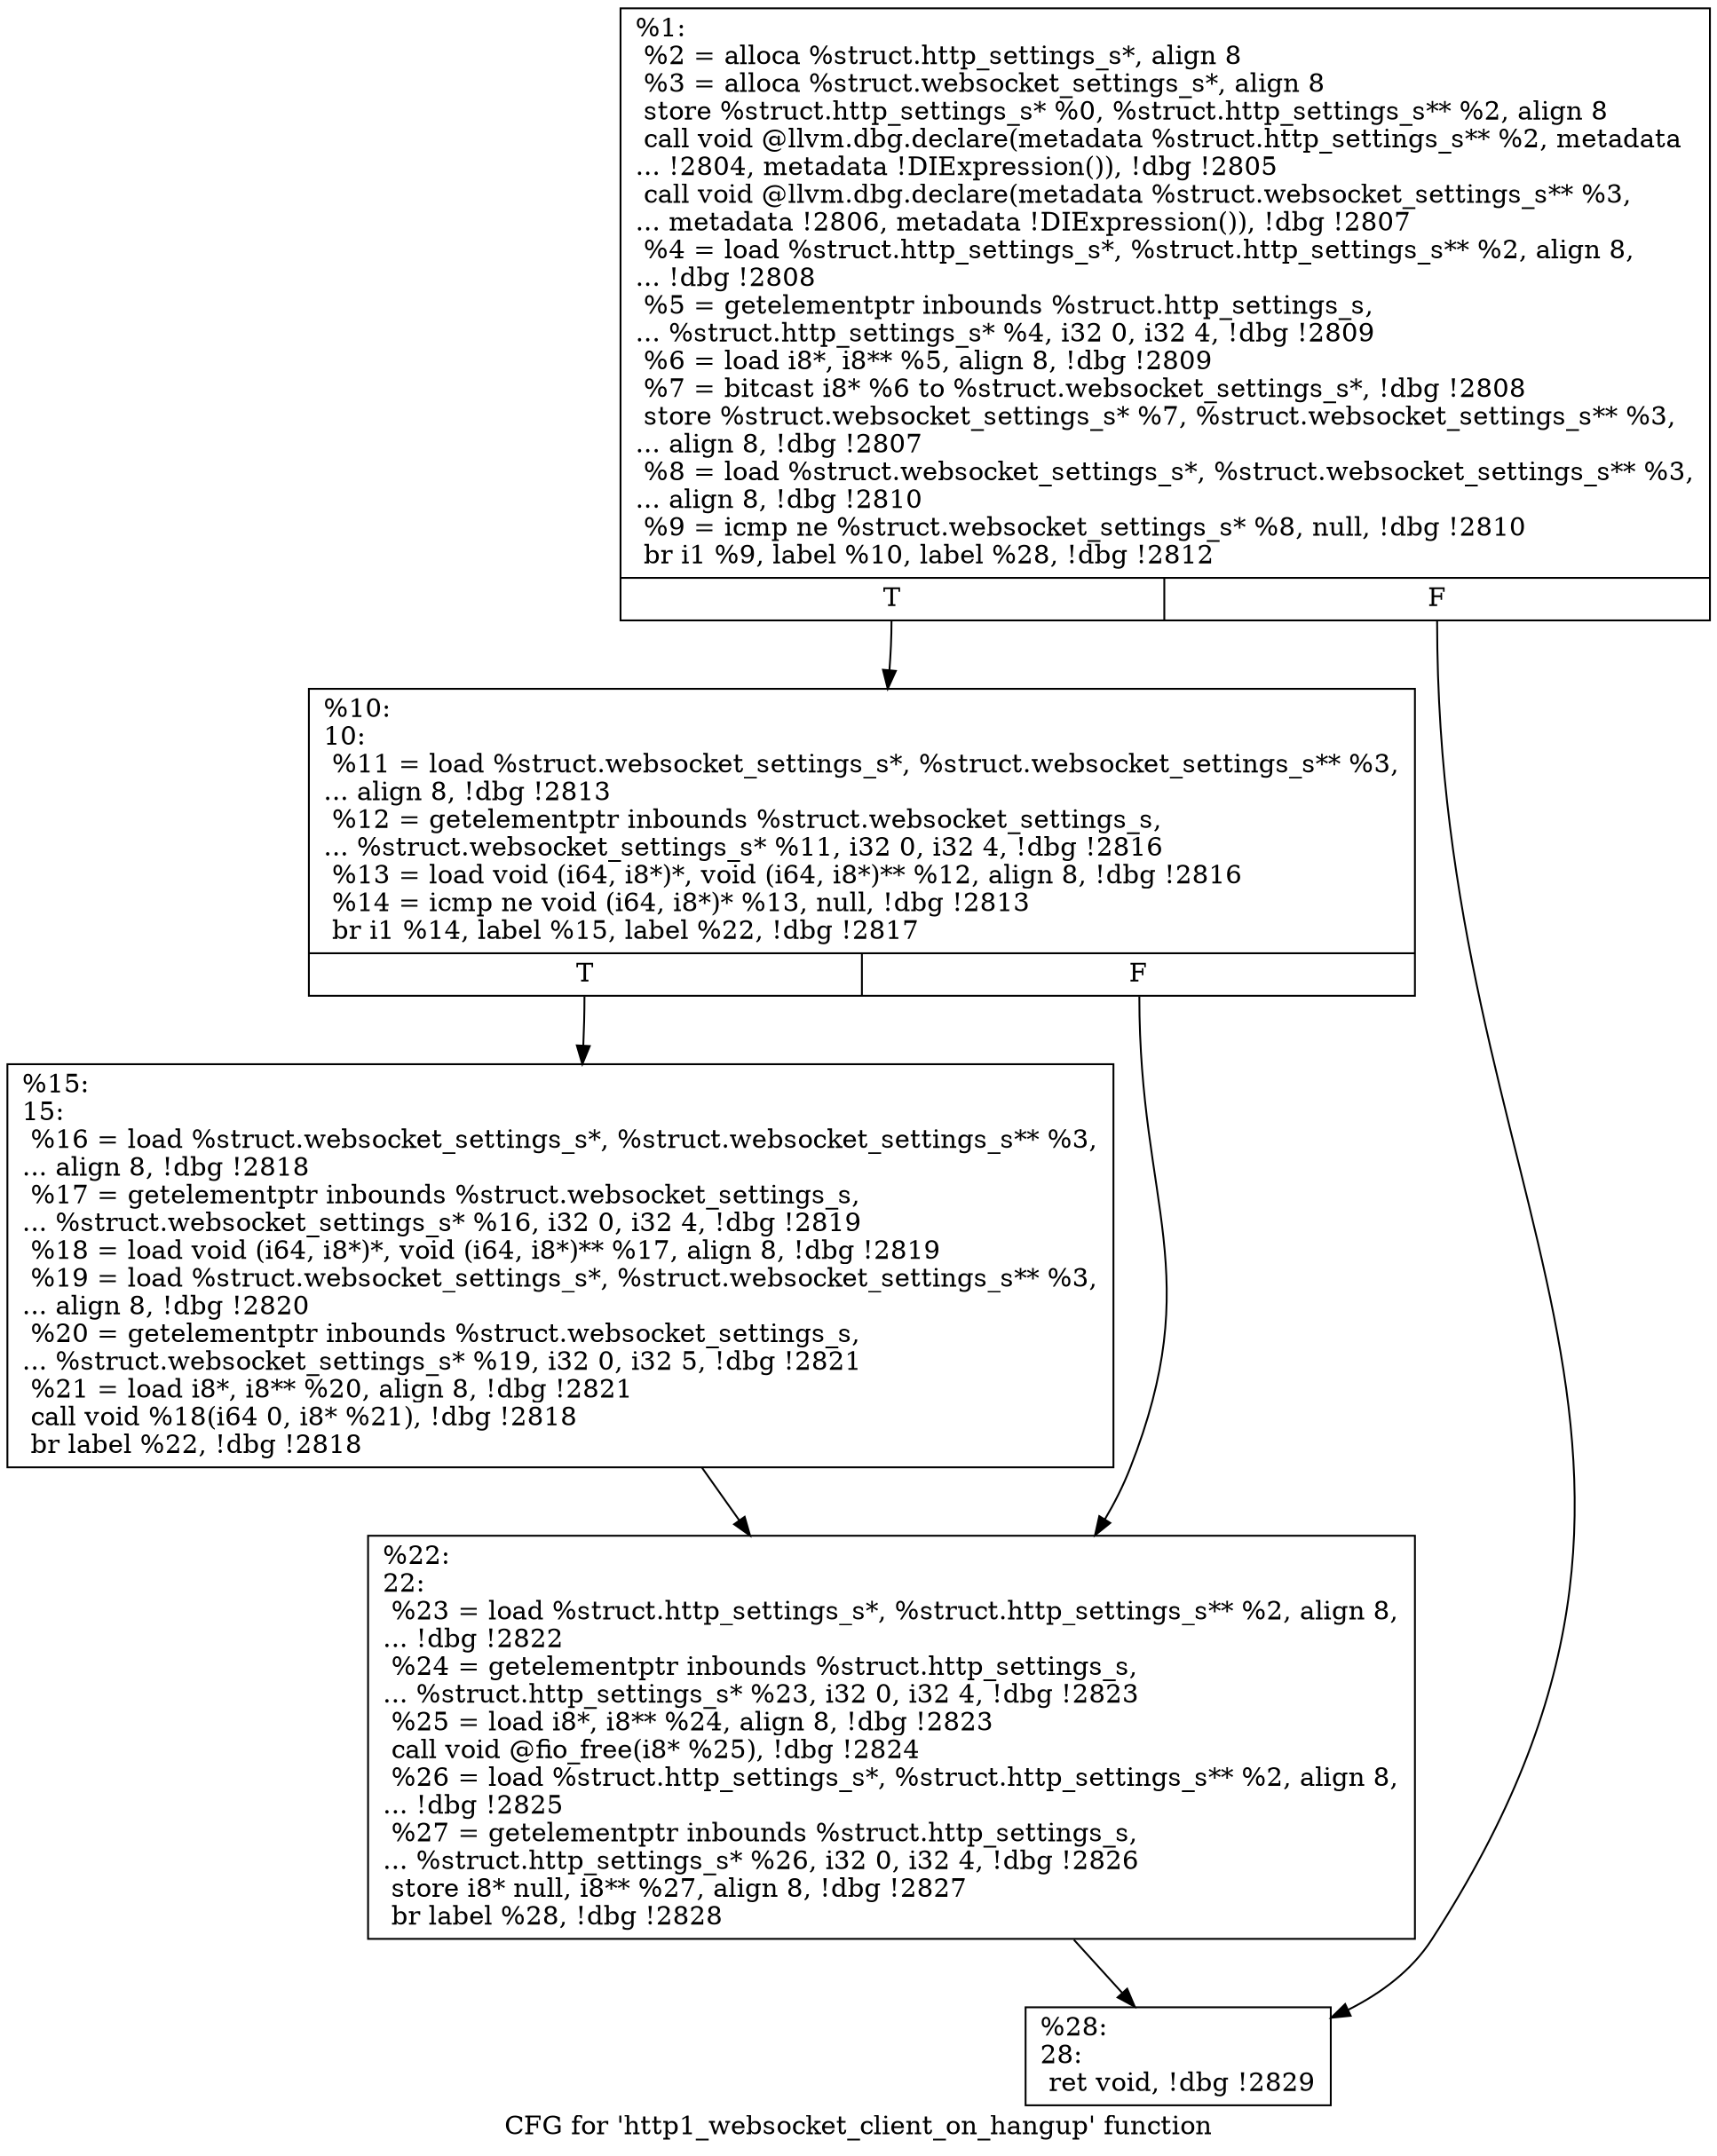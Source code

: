 digraph "CFG for 'http1_websocket_client_on_hangup' function" {
	label="CFG for 'http1_websocket_client_on_hangup' function";

	Node0x5568521b2b60 [shape=record,label="{%1:\l  %2 = alloca %struct.http_settings_s*, align 8\l  %3 = alloca %struct.websocket_settings_s*, align 8\l  store %struct.http_settings_s* %0, %struct.http_settings_s** %2, align 8\l  call void @llvm.dbg.declare(metadata %struct.http_settings_s** %2, metadata\l... !2804, metadata !DIExpression()), !dbg !2805\l  call void @llvm.dbg.declare(metadata %struct.websocket_settings_s** %3,\l... metadata !2806, metadata !DIExpression()), !dbg !2807\l  %4 = load %struct.http_settings_s*, %struct.http_settings_s** %2, align 8,\l... !dbg !2808\l  %5 = getelementptr inbounds %struct.http_settings_s,\l... %struct.http_settings_s* %4, i32 0, i32 4, !dbg !2809\l  %6 = load i8*, i8** %5, align 8, !dbg !2809\l  %7 = bitcast i8* %6 to %struct.websocket_settings_s*, !dbg !2808\l  store %struct.websocket_settings_s* %7, %struct.websocket_settings_s** %3,\l... align 8, !dbg !2807\l  %8 = load %struct.websocket_settings_s*, %struct.websocket_settings_s** %3,\l... align 8, !dbg !2810\l  %9 = icmp ne %struct.websocket_settings_s* %8, null, !dbg !2810\l  br i1 %9, label %10, label %28, !dbg !2812\l|{<s0>T|<s1>F}}"];
	Node0x5568521b2b60:s0 -> Node0x5568521b95c0;
	Node0x5568521b2b60:s1 -> Node0x5568521b96b0;
	Node0x5568521b95c0 [shape=record,label="{%10:\l10:                                               \l  %11 = load %struct.websocket_settings_s*, %struct.websocket_settings_s** %3,\l... align 8, !dbg !2813\l  %12 = getelementptr inbounds %struct.websocket_settings_s,\l... %struct.websocket_settings_s* %11, i32 0, i32 4, !dbg !2816\l  %13 = load void (i64, i8*)*, void (i64, i8*)** %12, align 8, !dbg !2816\l  %14 = icmp ne void (i64, i8*)* %13, null, !dbg !2813\l  br i1 %14, label %15, label %22, !dbg !2817\l|{<s0>T|<s1>F}}"];
	Node0x5568521b95c0:s0 -> Node0x5568521b9610;
	Node0x5568521b95c0:s1 -> Node0x5568521b9660;
	Node0x5568521b9610 [shape=record,label="{%15:\l15:                                               \l  %16 = load %struct.websocket_settings_s*, %struct.websocket_settings_s** %3,\l... align 8, !dbg !2818\l  %17 = getelementptr inbounds %struct.websocket_settings_s,\l... %struct.websocket_settings_s* %16, i32 0, i32 4, !dbg !2819\l  %18 = load void (i64, i8*)*, void (i64, i8*)** %17, align 8, !dbg !2819\l  %19 = load %struct.websocket_settings_s*, %struct.websocket_settings_s** %3,\l... align 8, !dbg !2820\l  %20 = getelementptr inbounds %struct.websocket_settings_s,\l... %struct.websocket_settings_s* %19, i32 0, i32 5, !dbg !2821\l  %21 = load i8*, i8** %20, align 8, !dbg !2821\l  call void %18(i64 0, i8* %21), !dbg !2818\l  br label %22, !dbg !2818\l}"];
	Node0x5568521b9610 -> Node0x5568521b9660;
	Node0x5568521b9660 [shape=record,label="{%22:\l22:                                               \l  %23 = load %struct.http_settings_s*, %struct.http_settings_s** %2, align 8,\l... !dbg !2822\l  %24 = getelementptr inbounds %struct.http_settings_s,\l... %struct.http_settings_s* %23, i32 0, i32 4, !dbg !2823\l  %25 = load i8*, i8** %24, align 8, !dbg !2823\l  call void @fio_free(i8* %25), !dbg !2824\l  %26 = load %struct.http_settings_s*, %struct.http_settings_s** %2, align 8,\l... !dbg !2825\l  %27 = getelementptr inbounds %struct.http_settings_s,\l... %struct.http_settings_s* %26, i32 0, i32 4, !dbg !2826\l  store i8* null, i8** %27, align 8, !dbg !2827\l  br label %28, !dbg !2828\l}"];
	Node0x5568521b9660 -> Node0x5568521b96b0;
	Node0x5568521b96b0 [shape=record,label="{%28:\l28:                                               \l  ret void, !dbg !2829\l}"];
}
